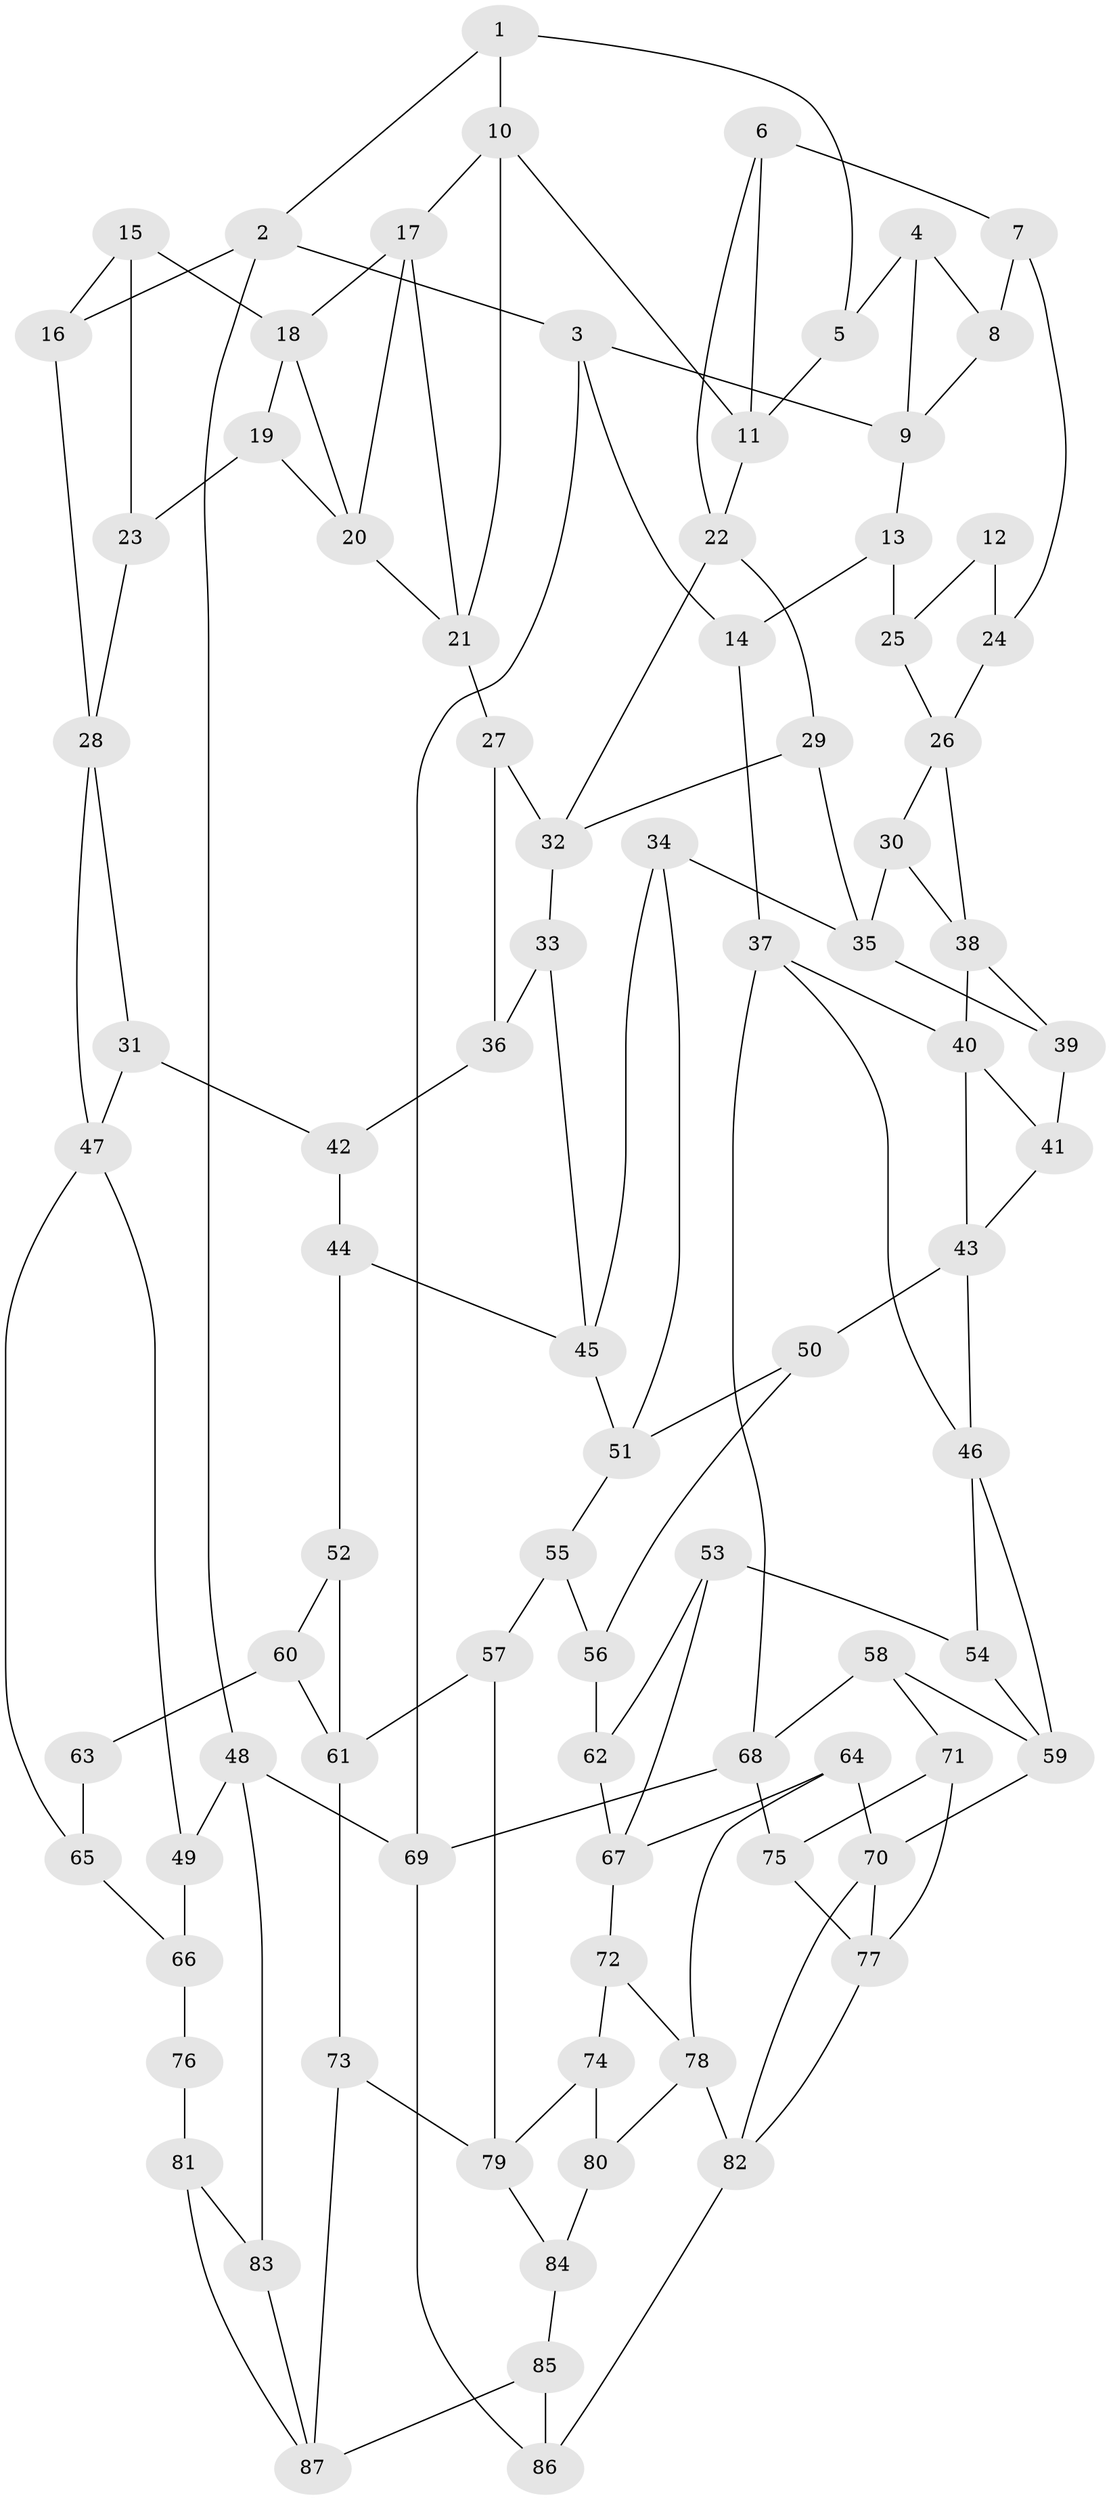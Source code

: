 // original degree distribution, {3: 0.020833333333333332, 4: 0.2569444444444444, 6: 0.2569444444444444, 5: 0.4652777777777778}
// Generated by graph-tools (version 1.1) at 2025/38/03/04/25 23:38:26]
// undirected, 87 vertices, 146 edges
graph export_dot {
  node [color=gray90,style=filled];
  1;
  2;
  3;
  4;
  5;
  6;
  7;
  8;
  9;
  10;
  11;
  12;
  13;
  14;
  15;
  16;
  17;
  18;
  19;
  20;
  21;
  22;
  23;
  24;
  25;
  26;
  27;
  28;
  29;
  30;
  31;
  32;
  33;
  34;
  35;
  36;
  37;
  38;
  39;
  40;
  41;
  42;
  43;
  44;
  45;
  46;
  47;
  48;
  49;
  50;
  51;
  52;
  53;
  54;
  55;
  56;
  57;
  58;
  59;
  60;
  61;
  62;
  63;
  64;
  65;
  66;
  67;
  68;
  69;
  70;
  71;
  72;
  73;
  74;
  75;
  76;
  77;
  78;
  79;
  80;
  81;
  82;
  83;
  84;
  85;
  86;
  87;
  1 -- 2 [weight=1.0];
  1 -- 5 [weight=1.0];
  1 -- 10 [weight=1.0];
  2 -- 3 [weight=1.0];
  2 -- 16 [weight=1.0];
  2 -- 48 [weight=1.0];
  3 -- 9 [weight=1.0];
  3 -- 14 [weight=1.0];
  3 -- 69 [weight=1.0];
  4 -- 5 [weight=1.0];
  4 -- 8 [weight=1.0];
  4 -- 9 [weight=1.0];
  5 -- 11 [weight=1.0];
  6 -- 7 [weight=1.0];
  6 -- 11 [weight=1.0];
  6 -- 22 [weight=1.0];
  7 -- 8 [weight=1.0];
  7 -- 24 [weight=1.0];
  8 -- 9 [weight=1.0];
  9 -- 13 [weight=1.0];
  10 -- 11 [weight=1.0];
  10 -- 17 [weight=1.0];
  10 -- 21 [weight=1.0];
  11 -- 22 [weight=1.0];
  12 -- 24 [weight=2.0];
  12 -- 25 [weight=1.0];
  13 -- 14 [weight=1.0];
  13 -- 25 [weight=2.0];
  14 -- 37 [weight=1.0];
  15 -- 16 [weight=1.0];
  15 -- 18 [weight=1.0];
  15 -- 23 [weight=1.0];
  16 -- 28 [weight=1.0];
  17 -- 18 [weight=1.0];
  17 -- 20 [weight=1.0];
  17 -- 21 [weight=1.0];
  18 -- 19 [weight=1.0];
  18 -- 20 [weight=1.0];
  19 -- 20 [weight=1.0];
  19 -- 23 [weight=2.0];
  20 -- 21 [weight=1.0];
  21 -- 27 [weight=1.0];
  22 -- 29 [weight=1.0];
  22 -- 32 [weight=1.0];
  23 -- 28 [weight=1.0];
  24 -- 26 [weight=1.0];
  25 -- 26 [weight=1.0];
  26 -- 30 [weight=1.0];
  26 -- 38 [weight=1.0];
  27 -- 32 [weight=1.0];
  27 -- 36 [weight=1.0];
  28 -- 31 [weight=1.0];
  28 -- 47 [weight=1.0];
  29 -- 32 [weight=1.0];
  29 -- 35 [weight=1.0];
  30 -- 35 [weight=1.0];
  30 -- 38 [weight=1.0];
  31 -- 42 [weight=1.0];
  31 -- 47 [weight=1.0];
  32 -- 33 [weight=1.0];
  33 -- 36 [weight=1.0];
  33 -- 45 [weight=1.0];
  34 -- 35 [weight=1.0];
  34 -- 45 [weight=1.0];
  34 -- 51 [weight=1.0];
  35 -- 39 [weight=1.0];
  36 -- 42 [weight=2.0];
  37 -- 40 [weight=1.0];
  37 -- 46 [weight=1.0];
  37 -- 68 [weight=1.0];
  38 -- 39 [weight=1.0];
  38 -- 40 [weight=1.0];
  39 -- 41 [weight=2.0];
  40 -- 41 [weight=1.0];
  40 -- 43 [weight=1.0];
  41 -- 43 [weight=1.0];
  42 -- 44 [weight=1.0];
  43 -- 46 [weight=1.0];
  43 -- 50 [weight=1.0];
  44 -- 45 [weight=1.0];
  44 -- 52 [weight=1.0];
  45 -- 51 [weight=1.0];
  46 -- 54 [weight=1.0];
  46 -- 59 [weight=1.0];
  47 -- 49 [weight=1.0];
  47 -- 65 [weight=1.0];
  48 -- 49 [weight=1.0];
  48 -- 69 [weight=1.0];
  48 -- 83 [weight=1.0];
  49 -- 66 [weight=1.0];
  50 -- 51 [weight=1.0];
  50 -- 56 [weight=1.0];
  51 -- 55 [weight=1.0];
  52 -- 60 [weight=1.0];
  52 -- 61 [weight=1.0];
  53 -- 54 [weight=1.0];
  53 -- 62 [weight=1.0];
  53 -- 67 [weight=1.0];
  54 -- 59 [weight=1.0];
  55 -- 56 [weight=1.0];
  55 -- 57 [weight=1.0];
  56 -- 62 [weight=2.0];
  57 -- 61 [weight=1.0];
  57 -- 79 [weight=1.0];
  58 -- 59 [weight=1.0];
  58 -- 68 [weight=1.0];
  58 -- 71 [weight=2.0];
  59 -- 70 [weight=1.0];
  60 -- 61 [weight=1.0];
  60 -- 63 [weight=2.0];
  61 -- 73 [weight=1.0];
  62 -- 67 [weight=1.0];
  63 -- 65 [weight=2.0];
  64 -- 67 [weight=1.0];
  64 -- 70 [weight=1.0];
  64 -- 78 [weight=1.0];
  65 -- 66 [weight=1.0];
  66 -- 76 [weight=2.0];
  67 -- 72 [weight=1.0];
  68 -- 69 [weight=1.0];
  68 -- 75 [weight=1.0];
  69 -- 86 [weight=1.0];
  70 -- 77 [weight=1.0];
  70 -- 82 [weight=1.0];
  71 -- 75 [weight=1.0];
  71 -- 77 [weight=1.0];
  72 -- 74 [weight=2.0];
  72 -- 78 [weight=1.0];
  73 -- 79 [weight=1.0];
  73 -- 87 [weight=1.0];
  74 -- 79 [weight=1.0];
  74 -- 80 [weight=1.0];
  75 -- 77 [weight=1.0];
  76 -- 81 [weight=2.0];
  77 -- 82 [weight=1.0];
  78 -- 80 [weight=1.0];
  78 -- 82 [weight=1.0];
  79 -- 84 [weight=1.0];
  80 -- 84 [weight=2.0];
  81 -- 83 [weight=1.0];
  81 -- 87 [weight=1.0];
  82 -- 86 [weight=1.0];
  83 -- 87 [weight=1.0];
  84 -- 85 [weight=1.0];
  85 -- 86 [weight=1.0];
  85 -- 87 [weight=1.0];
}
